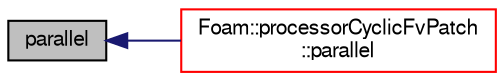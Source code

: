 digraph "parallel"
{
  bgcolor="transparent";
  edge [fontname="FreeSans",fontsize="10",labelfontname="FreeSans",labelfontsize="10"];
  node [fontname="FreeSans",fontsize="10",shape=record];
  rankdir="LR";
  Node1632 [label="parallel",height=0.2,width=0.4,color="black", fillcolor="grey75", style="filled", fontcolor="black"];
  Node1632 -> Node1633 [dir="back",color="midnightblue",fontsize="10",style="solid",fontname="FreeSans"];
  Node1633 [label="Foam::processorCyclicFvPatch\l::parallel",height=0.2,width=0.4,color="red",URL="$a22830.html#a6f2ad23016ecf05385032d2ea2fea27d",tooltip="Are the cyclic planes parallel. "];
}

